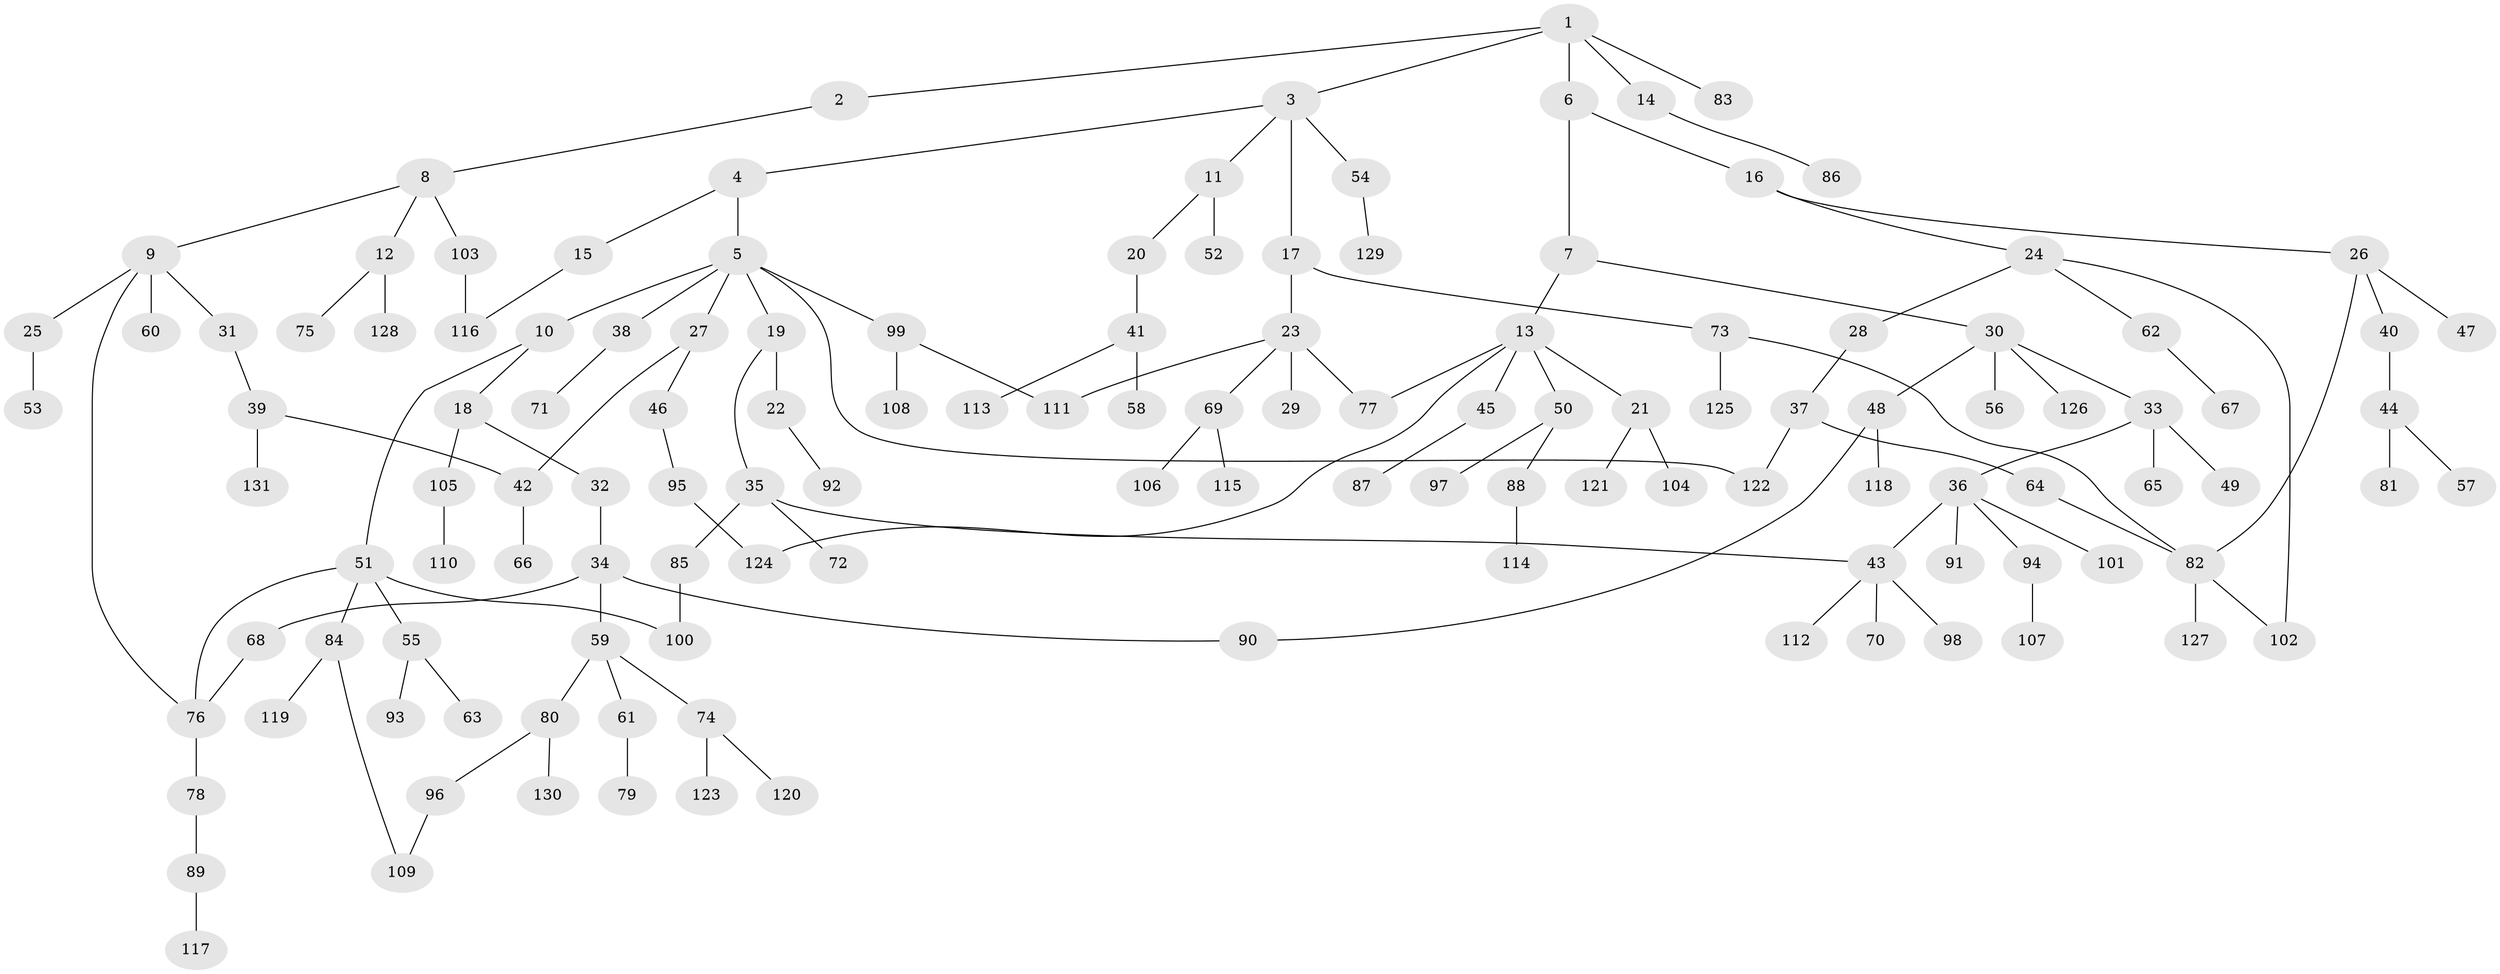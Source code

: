 // coarse degree distribution, {4: 0.07692307692307693, 6: 0.02564102564102564, 3: 0.15384615384615385, 8: 0.01282051282051282, 5: 0.0641025641025641, 7: 0.01282051282051282, 2: 0.2692307692307692, 1: 0.38461538461538464}
// Generated by graph-tools (version 1.1) at 2025/16/03/04/25 18:16:52]
// undirected, 131 vertices, 145 edges
graph export_dot {
graph [start="1"]
  node [color=gray90,style=filled];
  1;
  2;
  3;
  4;
  5;
  6;
  7;
  8;
  9;
  10;
  11;
  12;
  13;
  14;
  15;
  16;
  17;
  18;
  19;
  20;
  21;
  22;
  23;
  24;
  25;
  26;
  27;
  28;
  29;
  30;
  31;
  32;
  33;
  34;
  35;
  36;
  37;
  38;
  39;
  40;
  41;
  42;
  43;
  44;
  45;
  46;
  47;
  48;
  49;
  50;
  51;
  52;
  53;
  54;
  55;
  56;
  57;
  58;
  59;
  60;
  61;
  62;
  63;
  64;
  65;
  66;
  67;
  68;
  69;
  70;
  71;
  72;
  73;
  74;
  75;
  76;
  77;
  78;
  79;
  80;
  81;
  82;
  83;
  84;
  85;
  86;
  87;
  88;
  89;
  90;
  91;
  92;
  93;
  94;
  95;
  96;
  97;
  98;
  99;
  100;
  101;
  102;
  103;
  104;
  105;
  106;
  107;
  108;
  109;
  110;
  111;
  112;
  113;
  114;
  115;
  116;
  117;
  118;
  119;
  120;
  121;
  122;
  123;
  124;
  125;
  126;
  127;
  128;
  129;
  130;
  131;
  1 -- 2;
  1 -- 3;
  1 -- 6;
  1 -- 14;
  1 -- 83;
  2 -- 8;
  3 -- 4;
  3 -- 11;
  3 -- 17;
  3 -- 54;
  4 -- 5;
  4 -- 15;
  5 -- 10;
  5 -- 19;
  5 -- 27;
  5 -- 38;
  5 -- 99;
  5 -- 122;
  6 -- 7;
  6 -- 16;
  7 -- 13;
  7 -- 30;
  8 -- 9;
  8 -- 12;
  8 -- 103;
  9 -- 25;
  9 -- 31;
  9 -- 60;
  9 -- 76;
  10 -- 18;
  10 -- 51;
  11 -- 20;
  11 -- 52;
  12 -- 75;
  12 -- 128;
  13 -- 21;
  13 -- 45;
  13 -- 50;
  13 -- 77;
  13 -- 124;
  14 -- 86;
  15 -- 116;
  16 -- 24;
  16 -- 26;
  17 -- 23;
  17 -- 73;
  18 -- 32;
  18 -- 105;
  19 -- 22;
  19 -- 35;
  20 -- 41;
  21 -- 104;
  21 -- 121;
  22 -- 92;
  23 -- 29;
  23 -- 69;
  23 -- 77;
  23 -- 111;
  24 -- 28;
  24 -- 62;
  24 -- 102;
  25 -- 53;
  26 -- 40;
  26 -- 47;
  26 -- 82;
  27 -- 42;
  27 -- 46;
  28 -- 37;
  30 -- 33;
  30 -- 48;
  30 -- 56;
  30 -- 126;
  31 -- 39;
  32 -- 34;
  33 -- 36;
  33 -- 49;
  33 -- 65;
  34 -- 59;
  34 -- 68;
  34 -- 90;
  35 -- 72;
  35 -- 85;
  35 -- 43;
  36 -- 43;
  36 -- 91;
  36 -- 94;
  36 -- 101;
  37 -- 64;
  37 -- 122;
  38 -- 71;
  39 -- 131;
  39 -- 42;
  40 -- 44;
  41 -- 58;
  41 -- 113;
  42 -- 66;
  43 -- 70;
  43 -- 98;
  43 -- 112;
  44 -- 57;
  44 -- 81;
  45 -- 87;
  46 -- 95;
  48 -- 118;
  48 -- 90;
  50 -- 88;
  50 -- 97;
  51 -- 55;
  51 -- 76;
  51 -- 84;
  51 -- 100;
  54 -- 129;
  55 -- 63;
  55 -- 93;
  59 -- 61;
  59 -- 74;
  59 -- 80;
  61 -- 79;
  62 -- 67;
  64 -- 82;
  68 -- 76;
  69 -- 106;
  69 -- 115;
  73 -- 125;
  73 -- 82;
  74 -- 120;
  74 -- 123;
  76 -- 78;
  78 -- 89;
  80 -- 96;
  80 -- 130;
  82 -- 127;
  82 -- 102;
  84 -- 109;
  84 -- 119;
  85 -- 100;
  88 -- 114;
  89 -- 117;
  94 -- 107;
  95 -- 124;
  96 -- 109;
  99 -- 108;
  99 -- 111;
  103 -- 116;
  105 -- 110;
}
